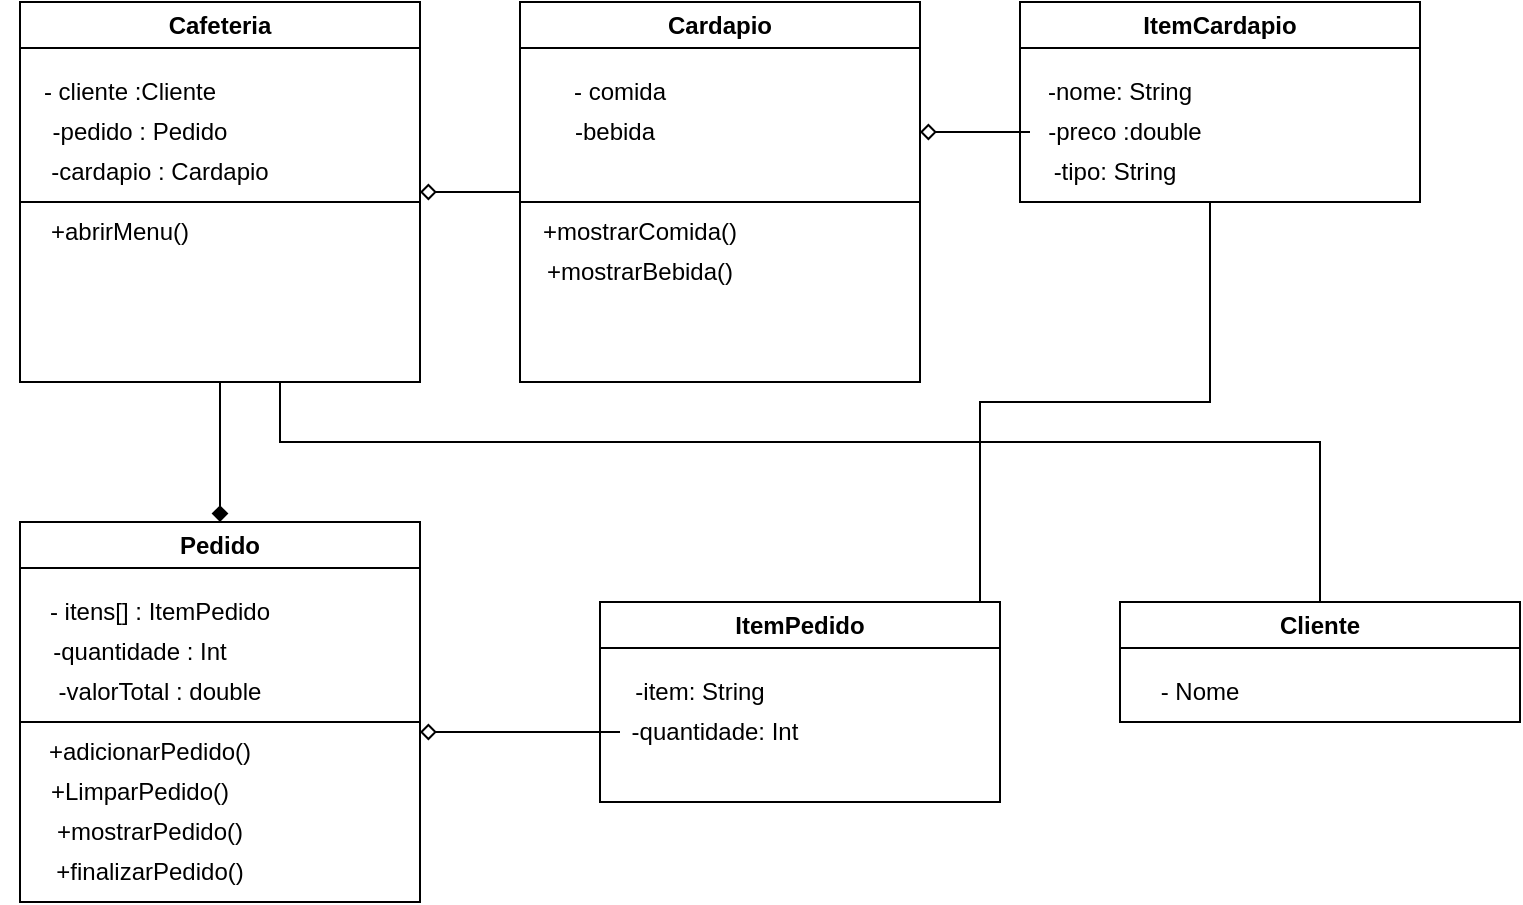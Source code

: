 <mxfile version="26.2.14">
  <diagram name="Página-1" id="U0qIJbOwKPsGLGn5asgt">
    <mxGraphModel dx="1385" dy="764" grid="1" gridSize="10" guides="1" tooltips="1" connect="1" arrows="1" fold="1" page="1" pageScale="1" pageWidth="827" pageHeight="1169" math="0" shadow="0">
      <root>
        <mxCell id="0" />
        <mxCell id="1" parent="0" />
        <mxCell id="qbqykRNSQZ6YkzVS6MYt-2" value="Cliente" style="swimlane;whiteSpace=wrap;html=1;flipV=0;flipH=1;" parent="1" vertex="1">
          <mxGeometry x="570" y="320" width="200" height="60" as="geometry">
            <mxRectangle x="310" y="190" width="140" height="30" as="alternateBounds" />
          </mxGeometry>
        </mxCell>
        <mxCell id="qbqykRNSQZ6YkzVS6MYt-3" value="- Nome" style="text;strokeColor=none;align=center;fillColor=none;html=1;verticalAlign=middle;whiteSpace=wrap;rounded=0;fontFamily=Helvetica;fontSize=12;fontColor=default;" parent="qbqykRNSQZ6YkzVS6MYt-2" vertex="1">
          <mxGeometry x="10" y="30" width="60" height="30" as="geometry" />
        </mxCell>
        <mxCell id="2GIj8DnyTB_6xolZO_Aa-7" style="edgeStyle=orthogonalEdgeStyle;rounded=0;orthogonalLoop=1;jettySize=auto;html=1;entryX=0.5;entryY=0;entryDx=0;entryDy=0;fontFamily=Helvetica;fontSize=12;fontColor=default;endArrow=diamond;startFill=0;endFill=1;" edge="1" parent="1" source="qbqykRNSQZ6YkzVS6MYt-4" target="2GIj8DnyTB_6xolZO_Aa-1">
          <mxGeometry relative="1" as="geometry">
            <Array as="points">
              <mxPoint x="120" y="230" />
              <mxPoint x="120" y="230" />
            </Array>
          </mxGeometry>
        </mxCell>
        <mxCell id="2GIj8DnyTB_6xolZO_Aa-18" style="edgeStyle=orthogonalEdgeStyle;rounded=0;orthogonalLoop=1;jettySize=auto;html=1;entryX=0.5;entryY=0;entryDx=0;entryDy=0;fontFamily=Helvetica;fontSize=12;fontColor=default;endArrow=none;startFill=0;" edge="1" parent="1" source="qbqykRNSQZ6YkzVS6MYt-4" target="qbqykRNSQZ6YkzVS6MYt-2">
          <mxGeometry relative="1" as="geometry">
            <Array as="points">
              <mxPoint x="150" y="240" />
              <mxPoint x="670" y="240" />
            </Array>
          </mxGeometry>
        </mxCell>
        <mxCell id="qbqykRNSQZ6YkzVS6MYt-4" value="Cafeteria" style="swimlane;whiteSpace=wrap;html=1;flipV=0;flipH=1;" parent="1" vertex="1">
          <mxGeometry x="20" y="20" width="200" height="190" as="geometry">
            <mxRectangle x="310" y="190" width="140" height="30" as="alternateBounds" />
          </mxGeometry>
        </mxCell>
        <mxCell id="qbqykRNSQZ6YkzVS6MYt-5" value="- cliente :Cliente" style="text;strokeColor=none;align=center;fillColor=none;html=1;verticalAlign=middle;whiteSpace=wrap;rounded=0;fontFamily=Helvetica;fontSize=12;fontColor=default;" parent="qbqykRNSQZ6YkzVS6MYt-4" vertex="1">
          <mxGeometry x="10" y="30" width="90" height="30" as="geometry" />
        </mxCell>
        <mxCell id="qbqykRNSQZ6YkzVS6MYt-6" value="-pedido : Pedido" style="text;strokeColor=none;align=center;fillColor=none;html=1;verticalAlign=middle;whiteSpace=wrap;rounded=0;fontFamily=Helvetica;fontSize=12;fontColor=default;" parent="qbqykRNSQZ6YkzVS6MYt-4" vertex="1">
          <mxGeometry x="10" y="50" width="100" height="30" as="geometry" />
        </mxCell>
        <mxCell id="qbqykRNSQZ6YkzVS6MYt-8" value="-cardapio : Cardapio" style="text;strokeColor=none;align=center;fillColor=none;html=1;verticalAlign=middle;whiteSpace=wrap;rounded=0;fontFamily=Helvetica;fontSize=12;fontColor=default;" parent="qbqykRNSQZ6YkzVS6MYt-4" vertex="1">
          <mxGeometry x="10" y="70" width="120" height="30" as="geometry" />
        </mxCell>
        <mxCell id="qbqykRNSQZ6YkzVS6MYt-9" value="" style="endArrow=none;html=1;rounded=0;fontFamily=Helvetica;fontSize=12;fontColor=default;" parent="qbqykRNSQZ6YkzVS6MYt-4" edge="1">
          <mxGeometry width="50" height="50" relative="1" as="geometry">
            <mxPoint y="100" as="sourcePoint" />
            <mxPoint x="200" y="100" as="targetPoint" />
          </mxGeometry>
        </mxCell>
        <mxCell id="qbqykRNSQZ6YkzVS6MYt-10" value="+abrirMenu()" style="text;strokeColor=none;align=center;fillColor=none;html=1;verticalAlign=middle;whiteSpace=wrap;rounded=0;fontFamily=Helvetica;fontSize=12;fontColor=default;" parent="qbqykRNSQZ6YkzVS6MYt-4" vertex="1">
          <mxGeometry x="-10" y="100" width="120" height="30" as="geometry" />
        </mxCell>
        <mxCell id="qbqykRNSQZ6YkzVS6MYt-19" style="edgeStyle=orthogonalEdgeStyle;rounded=0;orthogonalLoop=1;jettySize=auto;html=1;exitX=0;exitY=0.5;exitDx=0;exitDy=0;entryX=1;entryY=0.5;entryDx=0;entryDy=0;fontFamily=Helvetica;fontSize=12;fontColor=default;endArrow=diamond;endFill=0;" parent="1" source="qbqykRNSQZ6YkzVS6MYt-11" target="qbqykRNSQZ6YkzVS6MYt-4" edge="1">
          <mxGeometry relative="1" as="geometry" />
        </mxCell>
        <mxCell id="qbqykRNSQZ6YkzVS6MYt-11" value="Cardapio" style="swimlane;whiteSpace=wrap;html=1;flipV=0;flipH=1;" parent="1" vertex="1">
          <mxGeometry x="270" y="20" width="200" height="190" as="geometry">
            <mxRectangle x="310" y="190" width="140" height="30" as="alternateBounds" />
          </mxGeometry>
        </mxCell>
        <mxCell id="qbqykRNSQZ6YkzVS6MYt-12" value="- comida" style="text;strokeColor=none;align=center;fillColor=none;html=1;verticalAlign=middle;whiteSpace=wrap;rounded=0;fontFamily=Helvetica;fontSize=12;fontColor=default;" parent="qbqykRNSQZ6YkzVS6MYt-11" vertex="1">
          <mxGeometry y="30" width="100" height="30" as="geometry" />
        </mxCell>
        <mxCell id="qbqykRNSQZ6YkzVS6MYt-14" value="-bebida" style="text;strokeColor=none;align=center;fillColor=none;html=1;verticalAlign=middle;whiteSpace=wrap;rounded=0;fontFamily=Helvetica;fontSize=12;fontColor=default;" parent="qbqykRNSQZ6YkzVS6MYt-11" vertex="1">
          <mxGeometry y="50" width="95" height="30" as="geometry" />
        </mxCell>
        <mxCell id="qbqykRNSQZ6YkzVS6MYt-15" value="" style="endArrow=none;html=1;rounded=0;fontFamily=Helvetica;fontSize=12;fontColor=default;" parent="qbqykRNSQZ6YkzVS6MYt-11" edge="1">
          <mxGeometry width="50" height="50" relative="1" as="geometry">
            <mxPoint y="100" as="sourcePoint" />
            <mxPoint x="200" y="100" as="targetPoint" />
          </mxGeometry>
        </mxCell>
        <mxCell id="qbqykRNSQZ6YkzVS6MYt-16" value="+mostrarComida()" style="text;strokeColor=none;align=center;fillColor=none;html=1;verticalAlign=middle;whiteSpace=wrap;rounded=0;fontFamily=Helvetica;fontSize=12;fontColor=default;" parent="qbqykRNSQZ6YkzVS6MYt-11" vertex="1">
          <mxGeometry y="100" width="120" height="30" as="geometry" />
        </mxCell>
        <mxCell id="qbqykRNSQZ6YkzVS6MYt-17" value="+mostrarBebida()" style="text;strokeColor=none;align=center;fillColor=none;html=1;verticalAlign=middle;whiteSpace=wrap;rounded=0;fontFamily=Helvetica;fontSize=12;fontColor=default;" parent="qbqykRNSQZ6YkzVS6MYt-11" vertex="1">
          <mxGeometry y="120" width="120" height="30" as="geometry" />
        </mxCell>
        <mxCell id="qbqykRNSQZ6YkzVS6MYt-20" value="ItemCardapio" style="swimlane;whiteSpace=wrap;html=1;flipV=0;flipH=1;" parent="1" vertex="1">
          <mxGeometry x="520" y="20" width="200" height="100" as="geometry">
            <mxRectangle x="310" y="190" width="140" height="30" as="alternateBounds" />
          </mxGeometry>
        </mxCell>
        <mxCell id="qbqykRNSQZ6YkzVS6MYt-21" value="-nome: String" style="text;strokeColor=none;align=center;fillColor=none;html=1;verticalAlign=middle;whiteSpace=wrap;rounded=0;fontFamily=Helvetica;fontSize=12;fontColor=default;" parent="qbqykRNSQZ6YkzVS6MYt-20" vertex="1">
          <mxGeometry y="30" width="100" height="30" as="geometry" />
        </mxCell>
        <mxCell id="qbqykRNSQZ6YkzVS6MYt-27" style="edgeStyle=orthogonalEdgeStyle;rounded=0;orthogonalLoop=1;jettySize=auto;html=1;fontFamily=Helvetica;fontSize=12;fontColor=default;endArrow=diamond;endFill=0;" parent="qbqykRNSQZ6YkzVS6MYt-20" source="qbqykRNSQZ6YkzVS6MYt-22" edge="1">
          <mxGeometry relative="1" as="geometry">
            <mxPoint x="-50" y="65" as="targetPoint" />
          </mxGeometry>
        </mxCell>
        <mxCell id="qbqykRNSQZ6YkzVS6MYt-22" value="-preco :double" style="text;strokeColor=none;align=center;fillColor=none;html=1;verticalAlign=middle;whiteSpace=wrap;rounded=0;fontFamily=Helvetica;fontSize=12;fontColor=default;" parent="qbqykRNSQZ6YkzVS6MYt-20" vertex="1">
          <mxGeometry x="5" y="50" width="95" height="30" as="geometry" />
        </mxCell>
        <mxCell id="qbqykRNSQZ6YkzVS6MYt-26" value="-tipo: String" style="text;strokeColor=none;align=center;fillColor=none;html=1;verticalAlign=middle;whiteSpace=wrap;rounded=0;fontFamily=Helvetica;fontSize=12;fontColor=default;" parent="qbqykRNSQZ6YkzVS6MYt-20" vertex="1">
          <mxGeometry y="70" width="95" height="30" as="geometry" />
        </mxCell>
        <mxCell id="2GIj8DnyTB_6xolZO_Aa-1" value="Pedido" style="swimlane;whiteSpace=wrap;html=1;flipV=0;flipH=1;" vertex="1" parent="1">
          <mxGeometry x="20" y="280" width="200" height="190" as="geometry">
            <mxRectangle x="310" y="190" width="140" height="30" as="alternateBounds" />
          </mxGeometry>
        </mxCell>
        <mxCell id="2GIj8DnyTB_6xolZO_Aa-2" value="- itens[] : ItemPedido" style="text;strokeColor=none;align=center;fillColor=none;html=1;verticalAlign=middle;whiteSpace=wrap;rounded=0;fontFamily=Helvetica;fontSize=12;fontColor=default;" vertex="1" parent="2GIj8DnyTB_6xolZO_Aa-1">
          <mxGeometry x="10" y="30" width="120" height="30" as="geometry" />
        </mxCell>
        <mxCell id="2GIj8DnyTB_6xolZO_Aa-3" value="-quantidade : Int" style="text;strokeColor=none;align=center;fillColor=none;html=1;verticalAlign=middle;whiteSpace=wrap;rounded=0;fontFamily=Helvetica;fontSize=12;fontColor=default;" vertex="1" parent="2GIj8DnyTB_6xolZO_Aa-1">
          <mxGeometry x="10" y="50" width="100" height="30" as="geometry" />
        </mxCell>
        <mxCell id="2GIj8DnyTB_6xolZO_Aa-4" value="-valorTotal : double" style="text;strokeColor=none;align=center;fillColor=none;html=1;verticalAlign=middle;whiteSpace=wrap;rounded=0;fontFamily=Helvetica;fontSize=12;fontColor=default;" vertex="1" parent="2GIj8DnyTB_6xolZO_Aa-1">
          <mxGeometry x="10" y="70" width="120" height="30" as="geometry" />
        </mxCell>
        <mxCell id="2GIj8DnyTB_6xolZO_Aa-5" value="" style="endArrow=none;html=1;rounded=0;fontFamily=Helvetica;fontSize=12;fontColor=default;" edge="1" parent="2GIj8DnyTB_6xolZO_Aa-1">
          <mxGeometry width="50" height="50" relative="1" as="geometry">
            <mxPoint y="100" as="sourcePoint" />
            <mxPoint x="200" y="100" as="targetPoint" />
          </mxGeometry>
        </mxCell>
        <mxCell id="2GIj8DnyTB_6xolZO_Aa-6" value="+adicionarPedido()" style="text;strokeColor=none;align=center;fillColor=none;html=1;verticalAlign=middle;whiteSpace=wrap;rounded=0;fontFamily=Helvetica;fontSize=12;fontColor=default;" vertex="1" parent="2GIj8DnyTB_6xolZO_Aa-1">
          <mxGeometry y="100" width="130" height="30" as="geometry" />
        </mxCell>
        <mxCell id="2GIj8DnyTB_6xolZO_Aa-8" value="+LimparPedido()" style="text;strokeColor=none;align=center;fillColor=none;html=1;verticalAlign=middle;whiteSpace=wrap;rounded=0;fontFamily=Helvetica;fontSize=12;fontColor=default;" vertex="1" parent="2GIj8DnyTB_6xolZO_Aa-1">
          <mxGeometry y="120" width="120" height="30" as="geometry" />
        </mxCell>
        <mxCell id="2GIj8DnyTB_6xolZO_Aa-9" value="+mostrarPedido()" style="text;strokeColor=none;align=center;fillColor=none;html=1;verticalAlign=middle;whiteSpace=wrap;rounded=0;fontFamily=Helvetica;fontSize=12;fontColor=default;" vertex="1" parent="2GIj8DnyTB_6xolZO_Aa-1">
          <mxGeometry y="140" width="130" height="30" as="geometry" />
        </mxCell>
        <mxCell id="2GIj8DnyTB_6xolZO_Aa-10" value="+finalizarPedido()" style="text;strokeColor=none;align=center;fillColor=none;html=1;verticalAlign=middle;whiteSpace=wrap;rounded=0;fontFamily=Helvetica;fontSize=12;fontColor=default;" vertex="1" parent="2GIj8DnyTB_6xolZO_Aa-1">
          <mxGeometry y="160" width="130" height="30" as="geometry" />
        </mxCell>
        <mxCell id="2GIj8DnyTB_6xolZO_Aa-19" style="edgeStyle=orthogonalEdgeStyle;rounded=0;orthogonalLoop=1;jettySize=auto;html=1;entryX=1;entryY=1;entryDx=0;entryDy=0;fontFamily=Helvetica;fontSize=12;fontColor=default;endArrow=none;startFill=0;" edge="1" parent="1" source="2GIj8DnyTB_6xolZO_Aa-11" target="qbqykRNSQZ6YkzVS6MYt-26">
          <mxGeometry relative="1" as="geometry">
            <Array as="points">
              <mxPoint x="500" y="220" />
              <mxPoint x="615" y="220" />
            </Array>
          </mxGeometry>
        </mxCell>
        <mxCell id="2GIj8DnyTB_6xolZO_Aa-11" value="ItemPedido" style="swimlane;whiteSpace=wrap;html=1;flipV=0;flipH=1;" vertex="1" parent="1">
          <mxGeometry x="310" y="320" width="200" height="100" as="geometry">
            <mxRectangle x="310" y="190" width="140" height="30" as="alternateBounds" />
          </mxGeometry>
        </mxCell>
        <mxCell id="2GIj8DnyTB_6xolZO_Aa-12" value="-item: String" style="text;strokeColor=none;align=center;fillColor=none;html=1;verticalAlign=middle;whiteSpace=wrap;rounded=0;fontFamily=Helvetica;fontSize=12;fontColor=default;" vertex="1" parent="2GIj8DnyTB_6xolZO_Aa-11">
          <mxGeometry y="30" width="100" height="30" as="geometry" />
        </mxCell>
        <mxCell id="2GIj8DnyTB_6xolZO_Aa-17" style="edgeStyle=orthogonalEdgeStyle;rounded=0;orthogonalLoop=1;jettySize=auto;html=1;fontFamily=Helvetica;fontSize=12;fontColor=default;endArrow=diamond;endFill=0;" edge="1" parent="2GIj8DnyTB_6xolZO_Aa-11" source="2GIj8DnyTB_6xolZO_Aa-14">
          <mxGeometry relative="1" as="geometry">
            <mxPoint x="-90" y="65" as="targetPoint" />
          </mxGeometry>
        </mxCell>
        <mxCell id="2GIj8DnyTB_6xolZO_Aa-14" value="-quantidade: Int" style="text;strokeColor=none;align=center;fillColor=none;html=1;verticalAlign=middle;whiteSpace=wrap;rounded=0;fontFamily=Helvetica;fontSize=12;fontColor=default;" vertex="1" parent="2GIj8DnyTB_6xolZO_Aa-11">
          <mxGeometry x="10" y="50" width="95" height="30" as="geometry" />
        </mxCell>
      </root>
    </mxGraphModel>
  </diagram>
</mxfile>

